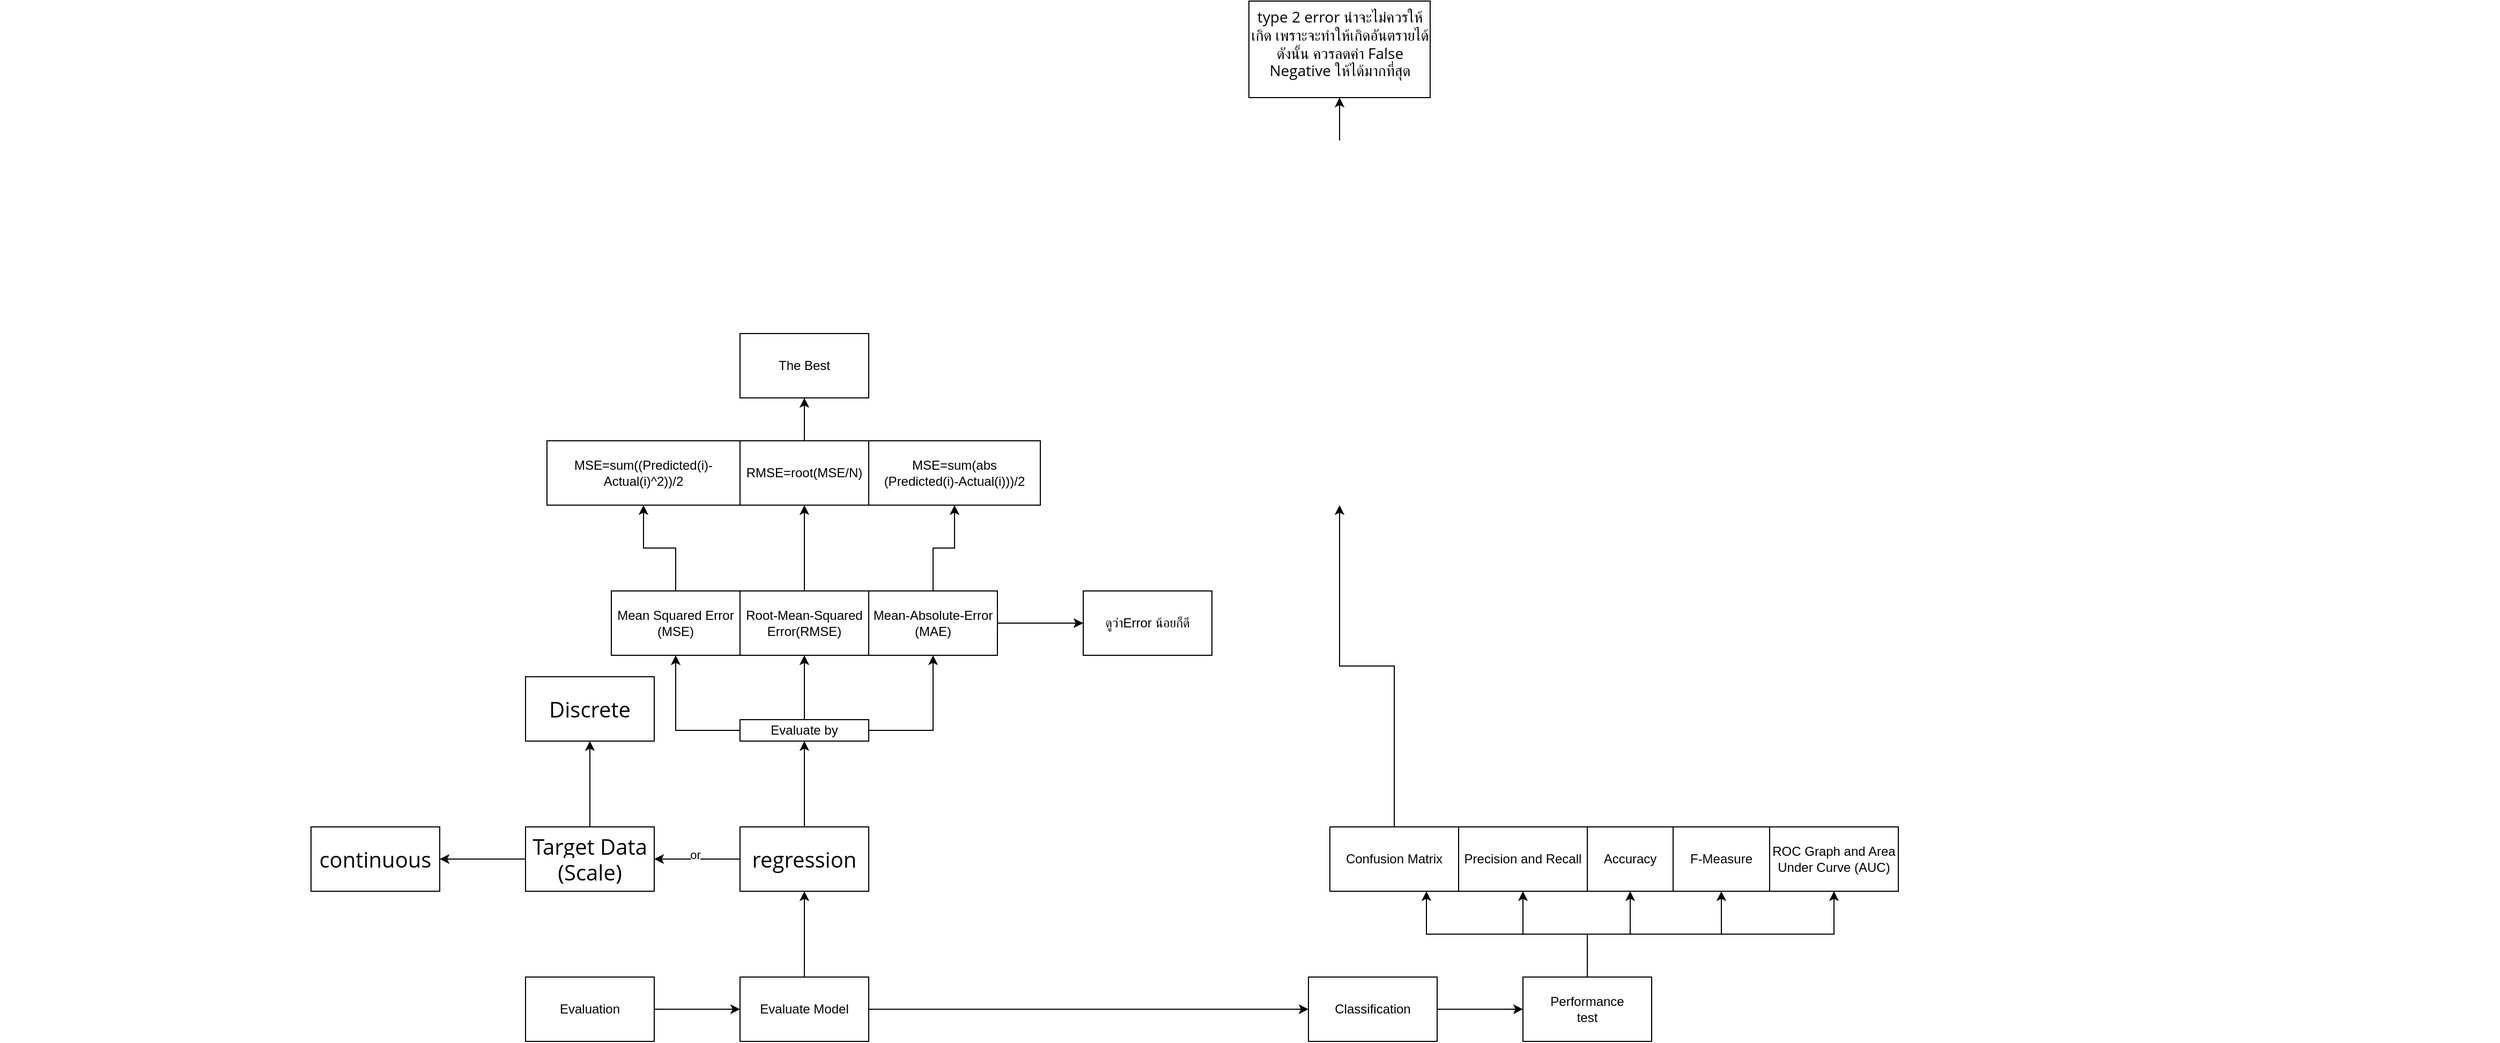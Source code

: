 <mxfile version="13.9.2" type="github" pages="2">
  <diagram id="nVRE4qtoGnbXYCZguTm1" name="Page-1">
    <mxGraphModel dx="2560" dy="2040" grid="1" gridSize="10" guides="1" tooltips="1" connect="1" arrows="1" fold="1" page="1" pageScale="1" pageWidth="850" pageHeight="1100" math="0" shadow="0">
      <root>
        <mxCell id="0" />
        <mxCell id="1" parent="0" />
        <mxCell id="Xe7Uf4blqbQHqZ1EeerC-4" value="" style="edgeStyle=orthogonalEdgeStyle;rounded=0;orthogonalLoop=1;jettySize=auto;html=1;" edge="1" parent="1" source="Xe7Uf4blqbQHqZ1EeerC-1" target="Xe7Uf4blqbQHqZ1EeerC-3">
          <mxGeometry relative="1" as="geometry" />
        </mxCell>
        <mxCell id="Xe7Uf4blqbQHqZ1EeerC-1" value="Evaluation" style="rounded=0;whiteSpace=wrap;html=1;" vertex="1" parent="1">
          <mxGeometry x="240" y="260" width="120" height="60" as="geometry" />
        </mxCell>
        <mxCell id="Xe7Uf4blqbQHqZ1EeerC-2" value="" style="shape=image;verticalLabelPosition=bottom;labelBackgroundColor=#ffffff;verticalAlign=top;aspect=fixed;imageAspect=0;image=http://www.ninenox.com/wp-content/uploads/2020/09/machine-learning-hype-or-hit-25-638.jpg;" vertex="1" parent="1">
          <mxGeometry x="-250" y="-170" width="470" height="264.83" as="geometry" />
        </mxCell>
        <mxCell id="Xe7Uf4blqbQHqZ1EeerC-6" value="" style="edgeStyle=orthogonalEdgeStyle;rounded=0;orthogonalLoop=1;jettySize=auto;html=1;" edge="1" parent="1" source="Xe7Uf4blqbQHqZ1EeerC-3" target="Xe7Uf4blqbQHqZ1EeerC-5">
          <mxGeometry relative="1" as="geometry" />
        </mxCell>
        <mxCell id="Xe7Uf4blqbQHqZ1EeerC-35" value="" style="edgeStyle=orthogonalEdgeStyle;rounded=0;orthogonalLoop=1;jettySize=auto;html=1;" edge="1" parent="1" source="Xe7Uf4blqbQHqZ1EeerC-3" target="Xe7Uf4blqbQHqZ1EeerC-34">
          <mxGeometry relative="1" as="geometry" />
        </mxCell>
        <mxCell id="Xe7Uf4blqbQHqZ1EeerC-3" value="Evaluate Model" style="rounded=0;whiteSpace=wrap;html=1;" vertex="1" parent="1">
          <mxGeometry x="440" y="260" width="120" height="60" as="geometry" />
        </mxCell>
        <mxCell id="Xe7Uf4blqbQHqZ1EeerC-8" value="" style="edgeStyle=orthogonalEdgeStyle;rounded=0;orthogonalLoop=1;jettySize=auto;html=1;" edge="1" parent="1" source="Xe7Uf4blqbQHqZ1EeerC-5" target="Xe7Uf4blqbQHqZ1EeerC-7">
          <mxGeometry relative="1" as="geometry" />
        </mxCell>
        <mxCell id="Xe7Uf4blqbQHqZ1EeerC-9" value="or" style="edgeLabel;html=1;align=center;verticalAlign=middle;resizable=0;points=[];" vertex="1" connectable="0" parent="Xe7Uf4blqbQHqZ1EeerC-8">
          <mxGeometry x="0.05" y="-4" relative="1" as="geometry">
            <mxPoint as="offset" />
          </mxGeometry>
        </mxCell>
        <mxCell id="Xe7Uf4blqbQHqZ1EeerC-15" value="" style="edgeStyle=orthogonalEdgeStyle;rounded=0;orthogonalLoop=1;jettySize=auto;html=1;" edge="1" parent="1" source="Xe7Uf4blqbQHqZ1EeerC-5" target="Xe7Uf4blqbQHqZ1EeerC-14">
          <mxGeometry relative="1" as="geometry" />
        </mxCell>
        <mxCell id="Xe7Uf4blqbQHqZ1EeerC-5" value="&lt;span style=&quot;font-family: &amp;#34;open sans&amp;#34; , sans-serif ; font-size: 20px ; text-align: left ; background-color: rgb(255 , 255 , 255)&quot;&gt;regression&lt;/span&gt;" style="rounded=0;whiteSpace=wrap;html=1;" vertex="1" parent="1">
          <mxGeometry x="440" y="120" width="120" height="60" as="geometry" />
        </mxCell>
        <mxCell id="Xe7Uf4blqbQHqZ1EeerC-11" value="" style="edgeStyle=orthogonalEdgeStyle;rounded=0;orthogonalLoop=1;jettySize=auto;html=1;" edge="1" parent="1" source="Xe7Uf4blqbQHqZ1EeerC-7" target="Xe7Uf4blqbQHqZ1EeerC-10">
          <mxGeometry relative="1" as="geometry" />
        </mxCell>
        <mxCell id="Xe7Uf4blqbQHqZ1EeerC-13" value="" style="edgeStyle=orthogonalEdgeStyle;rounded=0;orthogonalLoop=1;jettySize=auto;html=1;" edge="1" parent="1" source="Xe7Uf4blqbQHqZ1EeerC-7" target="Xe7Uf4blqbQHqZ1EeerC-12">
          <mxGeometry relative="1" as="geometry" />
        </mxCell>
        <mxCell id="Xe7Uf4blqbQHqZ1EeerC-7" value="&lt;span style=&quot;font-family: &amp;#34;open sans&amp;#34; , sans-serif ; font-size: 20px ; text-align: left ; background-color: rgb(255 , 255 , 255)&quot;&gt;Target Data&lt;br&gt;(Scale)&lt;br&gt;&lt;/span&gt;" style="rounded=0;whiteSpace=wrap;html=1;" vertex="1" parent="1">
          <mxGeometry x="240" y="120" width="120" height="60" as="geometry" />
        </mxCell>
        <mxCell id="Xe7Uf4blqbQHqZ1EeerC-10" value="&lt;span style=&quot;font-family: &amp;#34;open sans&amp;#34; , sans-serif ; font-size: 20px ; text-align: left ; background-color: rgb(255 , 255 , 255)&quot;&gt;Discrete&lt;br&gt;&lt;/span&gt;" style="rounded=0;whiteSpace=wrap;html=1;" vertex="1" parent="1">
          <mxGeometry x="240" y="-20" width="120" height="60" as="geometry" />
        </mxCell>
        <mxCell id="Xe7Uf4blqbQHqZ1EeerC-12" value="&lt;span style=&quot;font-family: &amp;#34;open sans&amp;#34; , sans-serif ; font-size: 20px ; text-align: left ; background-color: rgb(255 , 255 , 255)&quot;&gt;continuous&lt;br&gt;&lt;/span&gt;" style="rounded=0;whiteSpace=wrap;html=1;" vertex="1" parent="1">
          <mxGeometry x="40" y="120" width="120" height="60" as="geometry" />
        </mxCell>
        <mxCell id="Xe7Uf4blqbQHqZ1EeerC-20" value="" style="edgeStyle=orthogonalEdgeStyle;rounded=0;orthogonalLoop=1;jettySize=auto;html=1;exitX=0;exitY=0.5;exitDx=0;exitDy=0;" edge="1" parent="1" source="Xe7Uf4blqbQHqZ1EeerC-14" target="Xe7Uf4blqbQHqZ1EeerC-18">
          <mxGeometry relative="1" as="geometry" />
        </mxCell>
        <mxCell id="Xe7Uf4blqbQHqZ1EeerC-25" value="" style="edgeStyle=orthogonalEdgeStyle;rounded=0;orthogonalLoop=1;jettySize=auto;html=1;" edge="1" parent="1" source="Xe7Uf4blqbQHqZ1EeerC-14" target="Xe7Uf4blqbQHqZ1EeerC-24">
          <mxGeometry relative="1" as="geometry" />
        </mxCell>
        <mxCell id="Xe7Uf4blqbQHqZ1EeerC-27" value="" style="edgeStyle=orthogonalEdgeStyle;rounded=0;orthogonalLoop=1;jettySize=auto;html=1;" edge="1" parent="1" source="Xe7Uf4blqbQHqZ1EeerC-14" target="Xe7Uf4blqbQHqZ1EeerC-26">
          <mxGeometry relative="1" as="geometry">
            <Array as="points">
              <mxPoint x="620" y="30" />
            </Array>
          </mxGeometry>
        </mxCell>
        <mxCell id="Xe7Uf4blqbQHqZ1EeerC-14" value="Evaluate by" style="rounded=0;whiteSpace=wrap;html=1;" vertex="1" parent="1">
          <mxGeometry x="440" y="20" width="120" height="20" as="geometry" />
        </mxCell>
        <mxCell id="Xe7Uf4blqbQHqZ1EeerC-31" value="" style="edgeStyle=orthogonalEdgeStyle;rounded=0;orthogonalLoop=1;jettySize=auto;html=1;" edge="1" parent="1" source="Xe7Uf4blqbQHqZ1EeerC-18" target="Xe7Uf4blqbQHqZ1EeerC-30">
          <mxGeometry relative="1" as="geometry" />
        </mxCell>
        <mxCell id="Xe7Uf4blqbQHqZ1EeerC-18" value="Mean Squared Error&lt;br&gt;(MSE)" style="whiteSpace=wrap;html=1;rounded=0;" vertex="1" parent="1">
          <mxGeometry x="320" y="-100" width="120" height="60" as="geometry" />
        </mxCell>
        <mxCell id="Xe7Uf4blqbQHqZ1EeerC-29" value="" style="edgeStyle=orthogonalEdgeStyle;rounded=0;orthogonalLoop=1;jettySize=auto;html=1;" edge="1" parent="1" source="Xe7Uf4blqbQHqZ1EeerC-24" target="Xe7Uf4blqbQHqZ1EeerC-28">
          <mxGeometry relative="1" as="geometry" />
        </mxCell>
        <mxCell id="Xe7Uf4blqbQHqZ1EeerC-24" value="Root-Mean-Squared Error(RMSE)" style="whiteSpace=wrap;html=1;rounded=0;" vertex="1" parent="1">
          <mxGeometry x="440" y="-100" width="120" height="60" as="geometry" />
        </mxCell>
        <mxCell id="Xe7Uf4blqbQHqZ1EeerC-33" value="" style="edgeStyle=orthogonalEdgeStyle;rounded=0;orthogonalLoop=1;jettySize=auto;html=1;" edge="1" parent="1" source="Xe7Uf4blqbQHqZ1EeerC-26" target="Xe7Uf4blqbQHqZ1EeerC-32">
          <mxGeometry relative="1" as="geometry" />
        </mxCell>
        <mxCell id="Xe7Uf4blqbQHqZ1EeerC-51" value="" style="edgeStyle=orthogonalEdgeStyle;rounded=0;orthogonalLoop=1;jettySize=auto;html=1;" edge="1" parent="1" source="Xe7Uf4blqbQHqZ1EeerC-26" target="Xe7Uf4blqbQHqZ1EeerC-50">
          <mxGeometry relative="1" as="geometry" />
        </mxCell>
        <mxCell id="Xe7Uf4blqbQHqZ1EeerC-26" value="Mean-Absolute-Error&lt;br&gt;(MAE)" style="whiteSpace=wrap;html=1;rounded=0;" vertex="1" parent="1">
          <mxGeometry x="560" y="-100" width="120" height="60" as="geometry" />
        </mxCell>
        <mxCell id="Xe7Uf4blqbQHqZ1EeerC-49" value="" style="edgeStyle=orthogonalEdgeStyle;rounded=0;orthogonalLoop=1;jettySize=auto;html=1;" edge="1" parent="1" source="Xe7Uf4blqbQHqZ1EeerC-28" target="Xe7Uf4blqbQHqZ1EeerC-48">
          <mxGeometry relative="1" as="geometry" />
        </mxCell>
        <mxCell id="Xe7Uf4blqbQHqZ1EeerC-28" value="RMSE=root(MSE/N)" style="whiteSpace=wrap;html=1;rounded=0;" vertex="1" parent="1">
          <mxGeometry x="440" y="-240" width="120" height="60" as="geometry" />
        </mxCell>
        <mxCell id="Xe7Uf4blqbQHqZ1EeerC-30" value="MSE=sum((Predicted(i)-Actual(i)^2))/2" style="whiteSpace=wrap;html=1;rounded=0;" vertex="1" parent="1">
          <mxGeometry x="260" y="-240" width="180" height="60" as="geometry" />
        </mxCell>
        <mxCell id="Xe7Uf4blqbQHqZ1EeerC-32" value="MSE=sum(abs&lt;br&gt;(Predicted(i)-Actual(i)))/2" style="whiteSpace=wrap;html=1;rounded=0;" vertex="1" parent="1">
          <mxGeometry x="560" y="-240" width="160" height="60" as="geometry" />
        </mxCell>
        <mxCell id="Xe7Uf4blqbQHqZ1EeerC-37" value="" style="edgeStyle=orthogonalEdgeStyle;rounded=0;orthogonalLoop=1;jettySize=auto;html=1;" edge="1" parent="1" source="Xe7Uf4blqbQHqZ1EeerC-34" target="Xe7Uf4blqbQHqZ1EeerC-36">
          <mxGeometry relative="1" as="geometry" />
        </mxCell>
        <mxCell id="Xe7Uf4blqbQHqZ1EeerC-34" value="Classification" style="rounded=0;whiteSpace=wrap;html=1;" vertex="1" parent="1">
          <mxGeometry x="970" y="260" width="120" height="60" as="geometry" />
        </mxCell>
        <mxCell id="Xe7Uf4blqbQHqZ1EeerC-39" value="" style="edgeStyle=orthogonalEdgeStyle;rounded=0;orthogonalLoop=1;jettySize=auto;html=1;" edge="1" parent="1" source="Xe7Uf4blqbQHqZ1EeerC-36" target="Xe7Uf4blqbQHqZ1EeerC-38">
          <mxGeometry relative="1" as="geometry">
            <Array as="points">
              <mxPoint x="1230" y="220" />
              <mxPoint x="1080" y="220" />
            </Array>
          </mxGeometry>
        </mxCell>
        <mxCell id="Xe7Uf4blqbQHqZ1EeerC-41" value="" style="edgeStyle=orthogonalEdgeStyle;rounded=0;orthogonalLoop=1;jettySize=auto;html=1;" edge="1" parent="1" source="Xe7Uf4blqbQHqZ1EeerC-36" target="Xe7Uf4blqbQHqZ1EeerC-40">
          <mxGeometry relative="1" as="geometry" />
        </mxCell>
        <mxCell id="Xe7Uf4blqbQHqZ1EeerC-43" value="" style="edgeStyle=orthogonalEdgeStyle;rounded=0;orthogonalLoop=1;jettySize=auto;html=1;" edge="1" parent="1" source="Xe7Uf4blqbQHqZ1EeerC-36" target="Xe7Uf4blqbQHqZ1EeerC-42">
          <mxGeometry relative="1" as="geometry" />
        </mxCell>
        <mxCell id="Xe7Uf4blqbQHqZ1EeerC-45" value="" style="edgeStyle=orthogonalEdgeStyle;rounded=0;orthogonalLoop=1;jettySize=auto;html=1;entryX=0.5;entryY=1;entryDx=0;entryDy=0;" edge="1" parent="1" source="Xe7Uf4blqbQHqZ1EeerC-36" target="Xe7Uf4blqbQHqZ1EeerC-44">
          <mxGeometry relative="1" as="geometry">
            <Array as="points">
              <mxPoint x="1230" y="220" />
              <mxPoint x="1355" y="220" />
            </Array>
          </mxGeometry>
        </mxCell>
        <mxCell id="Xe7Uf4blqbQHqZ1EeerC-47" value="" style="edgeStyle=orthogonalEdgeStyle;rounded=0;orthogonalLoop=1;jettySize=auto;html=1;" edge="1" parent="1" source="Xe7Uf4blqbQHqZ1EeerC-36" target="Xe7Uf4blqbQHqZ1EeerC-46">
          <mxGeometry relative="1" as="geometry">
            <Array as="points">
              <mxPoint x="1230" y="220" />
              <mxPoint x="1460" y="220" />
            </Array>
          </mxGeometry>
        </mxCell>
        <mxCell id="Xe7Uf4blqbQHqZ1EeerC-36" value="Performance&lt;br&gt;test" style="rounded=0;whiteSpace=wrap;html=1;" vertex="1" parent="1">
          <mxGeometry x="1170" y="260" width="120" height="60" as="geometry" />
        </mxCell>
        <mxCell id="Xe7Uf4blqbQHqZ1EeerC-53" style="edgeStyle=orthogonalEdgeStyle;rounded=0;orthogonalLoop=1;jettySize=auto;html=1;" edge="1" parent="1" source="Xe7Uf4blqbQHqZ1EeerC-38" target="Xe7Uf4blqbQHqZ1EeerC-52">
          <mxGeometry relative="1" as="geometry" />
        </mxCell>
        <mxCell id="Xe7Uf4blqbQHqZ1EeerC-38" value="Confusion Matrix" style="rounded=0;whiteSpace=wrap;html=1;" vertex="1" parent="1">
          <mxGeometry x="990" y="120" width="120" height="60" as="geometry" />
        </mxCell>
        <mxCell id="Xe7Uf4blqbQHqZ1EeerC-40" value="Precision and Recall" style="rounded=0;whiteSpace=wrap;html=1;" vertex="1" parent="1">
          <mxGeometry x="1110" y="120" width="120" height="60" as="geometry" />
        </mxCell>
        <mxCell id="Xe7Uf4blqbQHqZ1EeerC-42" value="Accuracy" style="rounded=0;whiteSpace=wrap;html=1;" vertex="1" parent="1">
          <mxGeometry x="1230" y="120" width="80" height="60" as="geometry" />
        </mxCell>
        <mxCell id="Xe7Uf4blqbQHqZ1EeerC-44" value="F-Measure" style="rounded=0;whiteSpace=wrap;html=1;" vertex="1" parent="1">
          <mxGeometry x="1310" y="120" width="90" height="60" as="geometry" />
        </mxCell>
        <mxCell id="Xe7Uf4blqbQHqZ1EeerC-46" value="ROC Graph and Area Under Curve (AUC)" style="rounded=0;whiteSpace=wrap;html=1;" vertex="1" parent="1">
          <mxGeometry x="1400" y="120" width="120" height="60" as="geometry" />
        </mxCell>
        <mxCell id="Xe7Uf4blqbQHqZ1EeerC-48" value="The Best" style="whiteSpace=wrap;html=1;rounded=0;" vertex="1" parent="1">
          <mxGeometry x="440" y="-340" width="120" height="60" as="geometry" />
        </mxCell>
        <mxCell id="Xe7Uf4blqbQHqZ1EeerC-50" value="ดูว่าError น้อยก็ดี" style="whiteSpace=wrap;html=1;rounded=0;" vertex="1" parent="1">
          <mxGeometry x="760" y="-100" width="120" height="60" as="geometry" />
        </mxCell>
        <mxCell id="Xe7Uf4blqbQHqZ1EeerC-57" value="" style="edgeStyle=orthogonalEdgeStyle;rounded=0;orthogonalLoop=1;jettySize=auto;html=1;" edge="1" parent="1" source="Xe7Uf4blqbQHqZ1EeerC-52" target="Xe7Uf4blqbQHqZ1EeerC-56">
          <mxGeometry relative="1" as="geometry" />
        </mxCell>
        <mxCell id="Xe7Uf4blqbQHqZ1EeerC-52" value="" style="shape=image;verticalLabelPosition=bottom;labelBackgroundColor=#ffffff;verticalAlign=top;aspect=fixed;imageAspect=0;image=https://i1.wp.com/www.ninenox.com/wp-content/uploads/2020/09/type12-1.png?resize=462%2C340&amp;ssl=1;" vertex="1" parent="1">
          <mxGeometry x="768" y="-520" width="462" height="340" as="geometry" />
        </mxCell>
        <mxCell id="Xe7Uf4blqbQHqZ1EeerC-56" value="&lt;span style=&quot;font-family: &amp;#34;open sans&amp;#34; , sans-serif ; text-align: left&quot;&gt;&lt;font style=&quot;font-size: 14px&quot;&gt;type 2 error น่าจะไม่ควรให้เกิด เพราะจะทำให้เกิดอันตรายได้ ดังนั้น ควรลดค่า False Negative ให้ได้มากที่สุด&lt;/font&gt;&lt;/span&gt;" style="whiteSpace=wrap;html=1;verticalAlign=top;labelBackgroundColor=#ffffff;" vertex="1" parent="1">
          <mxGeometry x="914.5" y="-650" width="169" height="90" as="geometry" />
        </mxCell>
        <mxCell id="Xe7Uf4blqbQHqZ1EeerC-58" value="" style="shape=image;verticalLabelPosition=bottom;labelBackgroundColor=#ffffff;verticalAlign=top;aspect=fixed;imageAspect=0;image=https://i0.wp.com/www.ninenox.com/wp-content/uploads/2020/11/ROC-in-one-picture-2.png?resize=710%2C349&amp;ssl=1;" vertex="1" parent="1">
          <mxGeometry x="1560" y="-30" width="520" height="256" as="geometry" />
        </mxCell>
      </root>
    </mxGraphModel>
  </diagram>
  <diagram id="XUEGOkZd04REHI72g0VU" name="Page-2">
    <mxGraphModel dx="1026" dy="564" grid="1" gridSize="10" guides="1" tooltips="1" connect="1" arrows="1" fold="1" page="1" pageScale="1" pageWidth="850" pageHeight="1100" math="0" shadow="0">
      <root>
        <mxCell id="X7eGFMyQ4WnnUw4YCQDx-0" />
        <mxCell id="X7eGFMyQ4WnnUw4YCQDx-1" parent="X7eGFMyQ4WnnUw4YCQDx-0" />
        <mxCell id="X7eGFMyQ4WnnUw4YCQDx-2" value="" style="ellipse;whiteSpace=wrap;html=1;" vertex="1" parent="X7eGFMyQ4WnnUw4YCQDx-1">
          <mxGeometry x="350" y="220" width="120" height="80" as="geometry" />
        </mxCell>
      </root>
    </mxGraphModel>
  </diagram>
</mxfile>
